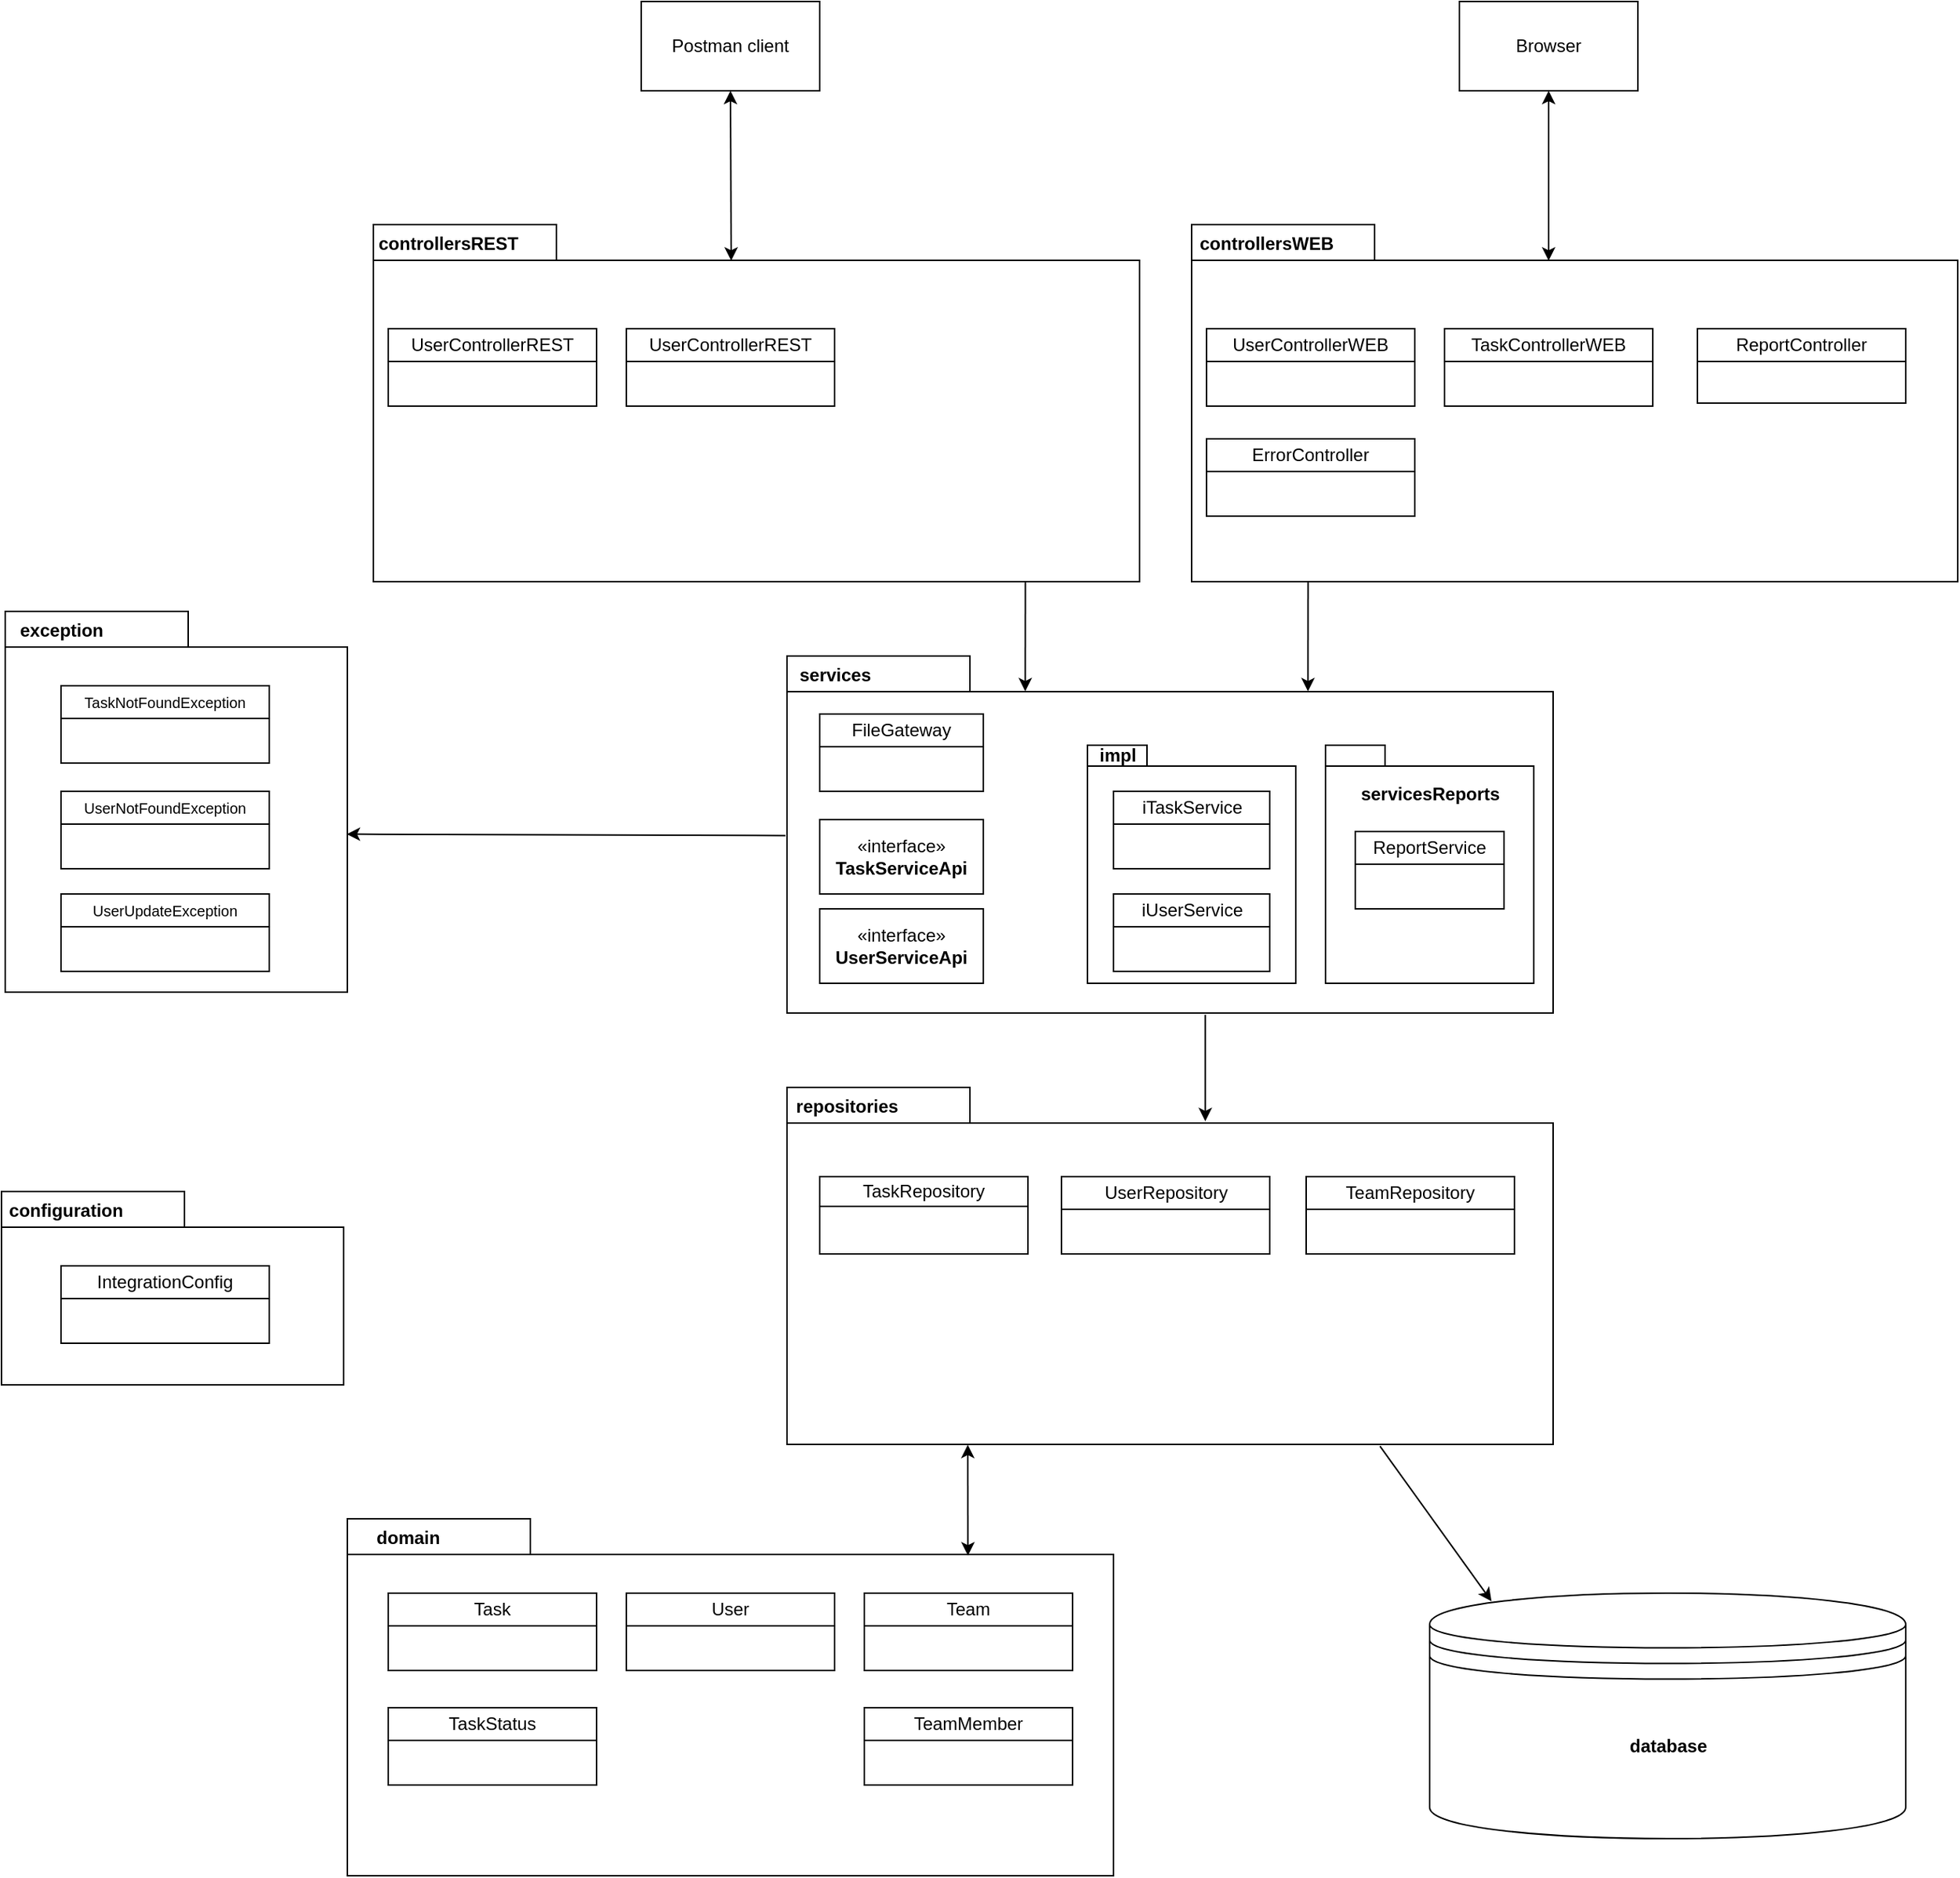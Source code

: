 <mxfile version="23.1.5" type="device">
  <diagram name="Page-1" id="b5b7bab2-c9e2-2cf4-8b2a-24fd1a2a6d21">
    <mxGraphModel dx="1863" dy="606" grid="1" gridSize="10" guides="1" tooltips="1" connect="1" arrows="1" fold="1" page="1" pageScale="1" pageWidth="827" pageHeight="1169" background="none" math="0" shadow="0">
      <root>
        <mxCell id="0" />
        <mxCell id="1" parent="0" />
        <mxCell id="r8nwBpBsQ_iBFKIkCzxn-3" value="" style="shape=folder;fontStyle=1;spacingTop=10;tabWidth=123;tabHeight=24;tabPosition=left;html=1;rounded=0;shadow=0;comic=0;labelBackgroundColor=none;strokeColor=#000000;strokeWidth=1;fillColor=#ffffff;fontFamily=Verdana;fontSize=10;fontColor=#000000;align=center;" vertex="1" parent="1">
          <mxGeometry x="750" y="230" width="515" height="240" as="geometry" />
        </mxCell>
        <mxCell id="r8nwBpBsQ_iBFKIkCzxn-4" value="" style="shape=folder;fontStyle=1;spacingTop=10;tabWidth=123;tabHeight=24;tabPosition=left;html=1;rounded=0;shadow=0;comic=0;labelBackgroundColor=none;strokeColor=#000000;strokeWidth=1;fillColor=#ffffff;fontFamily=Verdana;fontSize=10;fontColor=#000000;align=center;" vertex="1" parent="1">
          <mxGeometry x="200" y="230" width="515" height="240" as="geometry" />
        </mxCell>
        <mxCell id="r8nwBpBsQ_iBFKIkCzxn-5" value="" style="shape=folder;fontStyle=1;spacingTop=10;tabWidth=123;tabHeight=24;tabPosition=left;html=1;rounded=0;shadow=0;comic=0;labelBackgroundColor=none;strokeColor=#000000;strokeWidth=1;fillColor=#ffffff;fontFamily=Verdana;fontSize=10;fontColor=#000000;align=center;" vertex="1" parent="1">
          <mxGeometry x="478" y="810" width="515" height="240" as="geometry" />
        </mxCell>
        <mxCell id="r8nwBpBsQ_iBFKIkCzxn-11" value="UserControllerREST" style="swimlane;fontStyle=0;childLayout=stackLayout;horizontal=1;startSize=22;fillColor=none;horizontalStack=0;resizeParent=1;resizeParentMax=0;resizeLast=0;collapsible=1;marginBottom=0;whiteSpace=wrap;html=1;" vertex="1" parent="1">
          <mxGeometry x="210" y="300" width="140" height="52" as="geometry" />
        </mxCell>
        <mxCell id="r8nwBpBsQ_iBFKIkCzxn-15" value="" style="shape=folder;fontStyle=1;spacingTop=10;tabWidth=123;tabHeight=24;tabPosition=left;html=1;rounded=0;shadow=0;comic=0;labelBackgroundColor=none;strokeColor=#000000;strokeWidth=1;fillColor=#ffffff;fontFamily=Verdana;fontSize=10;fontColor=#000000;align=center;" vertex="1" parent="1">
          <mxGeometry x="478" y="520" width="515" height="240" as="geometry" />
        </mxCell>
        <mxCell id="r8nwBpBsQ_iBFKIkCzxn-17" value="UserControllerREST" style="swimlane;fontStyle=0;childLayout=stackLayout;horizontal=1;startSize=22;fillColor=none;horizontalStack=0;resizeParent=1;resizeParentMax=0;resizeLast=0;collapsible=1;marginBottom=0;whiteSpace=wrap;html=1;" vertex="1" parent="1">
          <mxGeometry x="370" y="300" width="140" height="52" as="geometry" />
        </mxCell>
        <mxCell id="r8nwBpBsQ_iBFKIkCzxn-18" value="UserControllerWEB" style="swimlane;fontStyle=0;childLayout=stackLayout;horizontal=1;startSize=22;fillColor=none;horizontalStack=0;resizeParent=1;resizeParentMax=0;resizeLast=0;collapsible=1;marginBottom=0;whiteSpace=wrap;html=1;" vertex="1" parent="1">
          <mxGeometry x="760" y="300" width="140" height="52" as="geometry" />
        </mxCell>
        <mxCell id="r8nwBpBsQ_iBFKIkCzxn-19" value="TaskControllerWEB" style="swimlane;fontStyle=0;childLayout=stackLayout;horizontal=1;startSize=22;fillColor=none;horizontalStack=0;resizeParent=1;resizeParentMax=0;resizeLast=0;collapsible=1;marginBottom=0;whiteSpace=wrap;html=1;" vertex="1" parent="1">
          <mxGeometry x="920" y="300" width="140" height="52" as="geometry" />
        </mxCell>
        <mxCell id="r8nwBpBsQ_iBFKIkCzxn-21" value="ReportController" style="swimlane;fontStyle=0;childLayout=stackLayout;horizontal=1;startSize=22;fillColor=none;horizontalStack=0;resizeParent=1;resizeParentMax=0;resizeLast=0;collapsible=1;marginBottom=0;whiteSpace=wrap;html=1;" vertex="1" parent="1">
          <mxGeometry x="1090" y="300" width="140" height="50" as="geometry" />
        </mxCell>
        <mxCell id="r8nwBpBsQ_iBFKIkCzxn-22" value="ErrorController" style="swimlane;fontStyle=0;childLayout=stackLayout;horizontal=1;startSize=22;fillColor=none;horizontalStack=0;resizeParent=1;resizeParentMax=0;resizeLast=0;collapsible=1;marginBottom=0;whiteSpace=wrap;html=1;" vertex="1" parent="1">
          <mxGeometry x="760" y="374" width="140" height="52" as="geometry" />
        </mxCell>
        <mxCell id="r8nwBpBsQ_iBFKIkCzxn-23" value="services" style="text;align=center;fontStyle=1;verticalAlign=middle;spacingLeft=3;spacingRight=3;strokeColor=none;rotatable=0;points=[[0,0.5],[1,0.5]];portConstraint=eastwest;html=1;" vertex="1" parent="1">
          <mxGeometry x="470" y="520" width="80" height="26" as="geometry" />
        </mxCell>
        <mxCell id="r8nwBpBsQ_iBFKIkCzxn-24" value="controllersREST" style="text;align=center;fontStyle=1;verticalAlign=middle;spacingLeft=3;spacingRight=3;strokeColor=none;rotatable=0;points=[[0,0.5],[1,0.5]];portConstraint=eastwest;html=1;" vertex="1" parent="1">
          <mxGeometry x="210" y="230" width="80" height="26" as="geometry" />
        </mxCell>
        <mxCell id="r8nwBpBsQ_iBFKIkCzxn-25" value="controllersWEB" style="text;align=center;fontStyle=1;verticalAlign=middle;spacingLeft=3;spacingRight=3;strokeColor=none;rotatable=0;points=[[0,0.5],[1,0.5]];portConstraint=eastwest;html=1;" vertex="1" parent="1">
          <mxGeometry x="760" y="230" width="80" height="26" as="geometry" />
        </mxCell>
        <mxCell id="r8nwBpBsQ_iBFKIkCzxn-26" value="repositories" style="text;align=center;fontStyle=1;verticalAlign=middle;spacingLeft=3;spacingRight=3;strokeColor=none;rotatable=0;points=[[0,0.5],[1,0.5]];portConstraint=eastwest;html=1;" vertex="1" parent="1">
          <mxGeometry x="478" y="810" width="80" height="26" as="geometry" />
        </mxCell>
        <mxCell id="r8nwBpBsQ_iBFKIkCzxn-27" value="" style="shape=folder;fontStyle=1;spacingTop=10;tabWidth=40;tabHeight=14;tabPosition=left;html=1;whiteSpace=wrap;" vertex="1" parent="1">
          <mxGeometry x="680" y="580" width="140" height="160" as="geometry" />
        </mxCell>
        <mxCell id="r8nwBpBsQ_iBFKIkCzxn-29" value="" style="shape=folder;fontStyle=1;spacingTop=10;tabWidth=40;tabHeight=14;tabPosition=left;html=1;whiteSpace=wrap;" vertex="1" parent="1">
          <mxGeometry x="840" y="580" width="140" height="160" as="geometry" />
        </mxCell>
        <mxCell id="r8nwBpBsQ_iBFKIkCzxn-30" value="iTaskService" style="swimlane;fontStyle=0;childLayout=stackLayout;horizontal=1;startSize=22;fillColor=none;horizontalStack=0;resizeParent=1;resizeParentMax=0;resizeLast=0;collapsible=1;marginBottom=0;whiteSpace=wrap;html=1;" vertex="1" parent="1">
          <mxGeometry x="697.5" y="611" width="105" height="52" as="geometry" />
        </mxCell>
        <mxCell id="r8nwBpBsQ_iBFKIkCzxn-31" value="iUserService" style="swimlane;fontStyle=0;childLayout=stackLayout;horizontal=1;startSize=22;fillColor=none;horizontalStack=0;resizeParent=1;resizeParentMax=0;resizeLast=0;collapsible=1;marginBottom=0;whiteSpace=wrap;html=1;" vertex="1" parent="1">
          <mxGeometry x="697.5" y="680" width="105" height="52" as="geometry" />
        </mxCell>
        <mxCell id="r8nwBpBsQ_iBFKIkCzxn-32" value="ReportService" style="swimlane;fontStyle=0;childLayout=stackLayout;horizontal=1;startSize=22;fillColor=none;horizontalStack=0;resizeParent=1;resizeParentMax=0;resizeLast=0;collapsible=1;marginBottom=0;whiteSpace=wrap;html=1;" vertex="1" parent="1">
          <mxGeometry x="860" y="638" width="100" height="52" as="geometry" />
        </mxCell>
        <mxCell id="r8nwBpBsQ_iBFKIkCzxn-33" value="FileGateway" style="swimlane;fontStyle=0;childLayout=stackLayout;horizontal=1;startSize=22;fillColor=none;horizontalStack=0;resizeParent=1;resizeParentMax=0;resizeLast=0;collapsible=1;marginBottom=0;whiteSpace=wrap;html=1;" vertex="1" parent="1">
          <mxGeometry x="500" y="559" width="110" height="52" as="geometry" />
        </mxCell>
        <mxCell id="r8nwBpBsQ_iBFKIkCzxn-34" value="«interface»&lt;br&gt;&lt;b&gt;TaskServiceApi&lt;/b&gt;" style="html=1;whiteSpace=wrap;" vertex="1" parent="1">
          <mxGeometry x="500" y="630" width="110" height="50" as="geometry" />
        </mxCell>
        <mxCell id="r8nwBpBsQ_iBFKIkCzxn-35" value="«interface»&lt;br&gt;&lt;b&gt;UserServiceApi&lt;/b&gt;" style="html=1;whiteSpace=wrap;" vertex="1" parent="1">
          <mxGeometry x="500" y="690" width="110" height="50" as="geometry" />
        </mxCell>
        <mxCell id="r8nwBpBsQ_iBFKIkCzxn-36" value="impl" style="text;align=center;fontStyle=1;verticalAlign=middle;spacingLeft=3;spacingRight=3;strokeColor=none;rotatable=0;points=[[0,0.5],[1,0.5]];portConstraint=eastwest;html=1;" vertex="1" parent="1">
          <mxGeometry x="660" y="574" width="80" height="26" as="geometry" />
        </mxCell>
        <mxCell id="r8nwBpBsQ_iBFKIkCzxn-38" value="servicesReports" style="text;align=center;fontStyle=1;verticalAlign=middle;spacingLeft=3;spacingRight=3;strokeColor=none;rotatable=0;points=[[0,0.5],[1,0.5]];portConstraint=eastwest;html=1;" vertex="1" parent="1">
          <mxGeometry x="870" y="600" width="80" height="26" as="geometry" />
        </mxCell>
        <mxCell id="r8nwBpBsQ_iBFKIkCzxn-41" value="UserRepository" style="swimlane;fontStyle=0;childLayout=stackLayout;horizontal=1;startSize=22;fillColor=none;horizontalStack=0;resizeParent=1;resizeParentMax=0;resizeLast=0;collapsible=1;marginBottom=0;whiteSpace=wrap;html=1;" vertex="1" parent="1">
          <mxGeometry x="662.5" y="870" width="140" height="52" as="geometry" />
        </mxCell>
        <mxCell id="r8nwBpBsQ_iBFKIkCzxn-42" value="TeamRepository" style="swimlane;fontStyle=0;childLayout=stackLayout;horizontal=1;startSize=22;fillColor=none;horizontalStack=0;resizeParent=1;resizeParentMax=0;resizeLast=0;collapsible=1;marginBottom=0;whiteSpace=wrap;html=1;" vertex="1" parent="1">
          <mxGeometry x="827" y="870" width="140" height="52" as="geometry" />
        </mxCell>
        <mxCell id="r8nwBpBsQ_iBFKIkCzxn-43" value="TaskRepository" style="swimlane;fontStyle=0;childLayout=stackLayout;horizontal=1;startSize=20;fillColor=none;horizontalStack=0;resizeParent=1;resizeParentMax=0;resizeLast=0;collapsible=1;marginBottom=0;whiteSpace=wrap;html=1;" vertex="1" parent="1">
          <mxGeometry x="500" y="870" width="140" height="52" as="geometry" />
        </mxCell>
        <mxCell id="r8nwBpBsQ_iBFKIkCzxn-44" value="" style="shape=folder;fontStyle=1;spacingTop=10;tabWidth=123;tabHeight=24;tabPosition=left;html=1;rounded=0;shadow=0;comic=0;labelBackgroundColor=none;strokeColor=#000000;strokeWidth=1;fillColor=#ffffff;fontFamily=Verdana;fontSize=10;fontColor=#000000;align=center;" vertex="1" parent="1">
          <mxGeometry x="182.5" y="1100" width="515" height="240" as="geometry" />
        </mxCell>
        <mxCell id="r8nwBpBsQ_iBFKIkCzxn-45" value="" style="shape=datastore;whiteSpace=wrap;html=1;" vertex="1" parent="1">
          <mxGeometry x="910" y="1150" width="320" height="165" as="geometry" />
        </mxCell>
        <mxCell id="r8nwBpBsQ_iBFKIkCzxn-46" value="domain" style="text;align=center;fontStyle=1;verticalAlign=middle;spacingLeft=3;spacingRight=3;strokeColor=none;rotatable=0;points=[[0,0.5],[1,0.5]];portConstraint=eastwest;html=1;" vertex="1" parent="1">
          <mxGeometry x="182.5" y="1100" width="80" height="26" as="geometry" />
        </mxCell>
        <mxCell id="r8nwBpBsQ_iBFKIkCzxn-48" value="database" style="text;align=center;fontStyle=1;verticalAlign=middle;spacingLeft=3;spacingRight=3;strokeColor=none;rotatable=0;points=[[0,0.5],[1,0.5]];portConstraint=eastwest;html=1;" vertex="1" parent="1">
          <mxGeometry x="1030" y="1240" width="80" height="26" as="geometry" />
        </mxCell>
        <mxCell id="r8nwBpBsQ_iBFKIkCzxn-49" value="User" style="swimlane;fontStyle=0;childLayout=stackLayout;horizontal=1;startSize=22;fillColor=none;horizontalStack=0;resizeParent=1;resizeParentMax=0;resizeLast=0;collapsible=1;marginBottom=0;whiteSpace=wrap;html=1;" vertex="1" parent="1">
          <mxGeometry x="370" y="1150" width="140" height="52" as="geometry" />
        </mxCell>
        <mxCell id="r8nwBpBsQ_iBFKIkCzxn-50" value="Team" style="swimlane;fontStyle=0;childLayout=stackLayout;horizontal=1;startSize=22;fillColor=none;horizontalStack=0;resizeParent=1;resizeParentMax=0;resizeLast=0;collapsible=1;marginBottom=0;whiteSpace=wrap;html=1;" vertex="1" parent="1">
          <mxGeometry x="530" y="1150" width="140" height="52" as="geometry" />
        </mxCell>
        <mxCell id="r8nwBpBsQ_iBFKIkCzxn-51" value="Task" style="swimlane;fontStyle=0;childLayout=stackLayout;horizontal=1;startSize=22;fillColor=none;horizontalStack=0;resizeParent=1;resizeParentMax=0;resizeLast=0;collapsible=1;marginBottom=0;whiteSpace=wrap;html=1;" vertex="1" parent="1">
          <mxGeometry x="210" y="1150" width="140" height="52" as="geometry" />
        </mxCell>
        <mxCell id="r8nwBpBsQ_iBFKIkCzxn-53" value="TaskStatus" style="swimlane;fontStyle=0;childLayout=stackLayout;horizontal=1;startSize=22;fillColor=none;horizontalStack=0;resizeParent=1;resizeParentMax=0;resizeLast=0;collapsible=1;marginBottom=0;whiteSpace=wrap;html=1;" vertex="1" parent="1">
          <mxGeometry x="210" y="1227" width="140" height="52" as="geometry" />
        </mxCell>
        <mxCell id="r8nwBpBsQ_iBFKIkCzxn-54" value="TeamMember" style="swimlane;fontStyle=0;childLayout=stackLayout;horizontal=1;startSize=22;fillColor=none;horizontalStack=0;resizeParent=1;resizeParentMax=0;resizeLast=0;collapsible=1;marginBottom=0;whiteSpace=wrap;html=1;" vertex="1" parent="1">
          <mxGeometry x="530" y="1227" width="140" height="52" as="geometry" />
        </mxCell>
        <mxCell id="r8nwBpBsQ_iBFKIkCzxn-57" value="" style="shape=folder;fontStyle=1;spacingTop=10;tabWidth=123;tabHeight=24;tabPosition=left;html=1;rounded=0;shadow=0;comic=0;labelBackgroundColor=none;strokeColor=#000000;strokeWidth=1;fillColor=#ffffff;fontFamily=Verdana;fontSize=10;fontColor=#000000;align=center;" vertex="1" parent="1">
          <mxGeometry x="-47.5" y="490" width="230" height="256" as="geometry" />
        </mxCell>
        <mxCell id="r8nwBpBsQ_iBFKIkCzxn-58" value="&lt;font style=&quot;font-size: 10px;&quot;&gt;TaskNotFoundException&lt;/font&gt;" style="swimlane;fontStyle=0;childLayout=stackLayout;horizontal=1;startSize=22;fillColor=none;horizontalStack=0;resizeParent=1;resizeParentMax=0;resizeLast=0;collapsible=1;marginBottom=0;whiteSpace=wrap;html=1;" vertex="1" parent="1">
          <mxGeometry x="-10" y="540" width="140" height="52" as="geometry" />
        </mxCell>
        <mxCell id="r8nwBpBsQ_iBFKIkCzxn-59" value="&lt;font style=&quot;font-size: 10px;&quot;&gt;UserUpdateException&lt;/font&gt;" style="swimlane;fontStyle=0;childLayout=stackLayout;horizontal=1;startSize=22;fillColor=none;horizontalStack=0;resizeParent=1;resizeParentMax=0;resizeLast=0;collapsible=1;marginBottom=0;whiteSpace=wrap;html=1;" vertex="1" parent="1">
          <mxGeometry x="-10" y="680" width="140" height="52" as="geometry" />
        </mxCell>
        <mxCell id="r8nwBpBsQ_iBFKIkCzxn-62" value="&lt;font style=&quot;font-size: 10px;&quot;&gt;UserNotFoundException&lt;/font&gt;" style="swimlane;fontStyle=0;childLayout=stackLayout;horizontal=1;startSize=22;fillColor=none;horizontalStack=0;resizeParent=1;resizeParentMax=0;resizeLast=0;collapsible=1;marginBottom=0;whiteSpace=wrap;html=1;" vertex="1" parent="1">
          <mxGeometry x="-10" y="611" width="140" height="52" as="geometry" />
        </mxCell>
        <mxCell id="r8nwBpBsQ_iBFKIkCzxn-63" value="exception" style="text;align=center;fontStyle=1;verticalAlign=middle;spacingLeft=3;spacingRight=3;strokeColor=none;rotatable=0;points=[[0,0.5],[1,0.5]];portConstraint=eastwest;html=1;" vertex="1" parent="1">
          <mxGeometry x="-50" y="490" width="80" height="26" as="geometry" />
        </mxCell>
        <mxCell id="r8nwBpBsQ_iBFKIkCzxn-69" value="" style="shape=folder;fontStyle=1;spacingTop=10;tabWidth=123;tabHeight=24;tabPosition=left;html=1;rounded=0;shadow=0;comic=0;labelBackgroundColor=none;strokeColor=#000000;strokeWidth=1;fillColor=#ffffff;fontFamily=Verdana;fontSize=10;fontColor=#000000;align=center;" vertex="1" parent="1">
          <mxGeometry x="-50" y="880" width="230" height="130" as="geometry" />
        </mxCell>
        <mxCell id="r8nwBpBsQ_iBFKIkCzxn-70" value="configuration" style="text;align=center;fontStyle=1;verticalAlign=middle;spacingLeft=3;spacingRight=3;strokeColor=none;rotatable=0;points=[[0,0.5],[1,0.5]];portConstraint=eastwest;html=1;" vertex="1" parent="1">
          <mxGeometry x="-47.5" y="880" width="80" height="26" as="geometry" />
        </mxCell>
        <mxCell id="r8nwBpBsQ_iBFKIkCzxn-71" value="&lt;font style=&quot;font-size: 12px;&quot;&gt;IntegrationConfig&lt;/font&gt;" style="swimlane;fontStyle=0;childLayout=stackLayout;horizontal=1;startSize=22;fillColor=none;horizontalStack=0;resizeParent=1;resizeParentMax=0;resizeLast=0;collapsible=1;marginBottom=0;whiteSpace=wrap;html=1;" vertex="1" parent="1">
          <mxGeometry x="-10" y="930" width="140" height="52" as="geometry" />
        </mxCell>
        <mxCell id="r8nwBpBsQ_iBFKIkCzxn-77" value="" style="endArrow=classic;html=1;rounded=0;exitX=0.851;exitY=1.002;exitDx=0;exitDy=0;exitPerimeter=0;entryX=0.311;entryY=0.099;entryDx=0;entryDy=0;entryPerimeter=0;" edge="1" parent="1" source="r8nwBpBsQ_iBFKIkCzxn-4" target="r8nwBpBsQ_iBFKIkCzxn-15">
          <mxGeometry width="50" height="50" relative="1" as="geometry">
            <mxPoint x="620" y="500" as="sourcePoint" />
            <mxPoint x="600" y="490" as="targetPoint" />
          </mxGeometry>
        </mxCell>
        <mxCell id="r8nwBpBsQ_iBFKIkCzxn-79" value="" style="endArrow=classic;html=1;rounded=0;entryX=0.68;entryY=0.099;entryDx=0;entryDy=0;entryPerimeter=0;exitX=0.152;exitY=0.999;exitDx=0;exitDy=0;exitPerimeter=0;" edge="1" parent="1" source="r8nwBpBsQ_iBFKIkCzxn-3" target="r8nwBpBsQ_iBFKIkCzxn-15">
          <mxGeometry width="50" height="50" relative="1" as="geometry">
            <mxPoint x="828" y="480" as="sourcePoint" />
            <mxPoint x="828.75" y="541" as="targetPoint" />
          </mxGeometry>
        </mxCell>
        <mxCell id="r8nwBpBsQ_iBFKIkCzxn-83" value="" style="endArrow=classic;html=1;rounded=0;entryX=0.546;entryY=0.095;entryDx=0;entryDy=0;entryPerimeter=0;exitX=0.546;exitY=1.005;exitDx=0;exitDy=0;exitPerimeter=0;" edge="1" parent="1" source="r8nwBpBsQ_iBFKIkCzxn-15" target="r8nwBpBsQ_iBFKIkCzxn-5">
          <mxGeometry width="50" height="50" relative="1" as="geometry">
            <mxPoint x="750" y="770" as="sourcePoint" />
            <mxPoint x="759.31" y="834" as="targetPoint" />
          </mxGeometry>
        </mxCell>
        <mxCell id="r8nwBpBsQ_iBFKIkCzxn-86" value="" style="endArrow=classic;html=1;rounded=0;entryX=0.13;entryY=0.033;entryDx=0;entryDy=0;entryPerimeter=0;exitX=0.774;exitY=1.005;exitDx=0;exitDy=0;exitPerimeter=0;" edge="1" parent="1" source="r8nwBpBsQ_iBFKIkCzxn-5" target="r8nwBpBsQ_iBFKIkCzxn-45">
          <mxGeometry width="50" height="50" relative="1" as="geometry">
            <mxPoint x="840" y="1090" as="sourcePoint" />
            <mxPoint x="890" y="1040" as="targetPoint" />
          </mxGeometry>
        </mxCell>
        <mxCell id="r8nwBpBsQ_iBFKIkCzxn-87" value="" style="endArrow=classic;html=1;rounded=0;exitX=-0.002;exitY=0.503;exitDx=0;exitDy=0;exitPerimeter=0;entryX=0.998;entryY=0.585;entryDx=0;entryDy=0;entryPerimeter=0;" edge="1" parent="1" source="r8nwBpBsQ_iBFKIkCzxn-15" target="r8nwBpBsQ_iBFKIkCzxn-57">
          <mxGeometry width="50" height="50" relative="1" as="geometry">
            <mxPoint x="430" y="660" as="sourcePoint" />
            <mxPoint x="190" y="640" as="targetPoint" />
          </mxGeometry>
        </mxCell>
        <mxCell id="r8nwBpBsQ_iBFKIkCzxn-89" value="Postman client" style="rounded=0;whiteSpace=wrap;html=1;" vertex="1" parent="1">
          <mxGeometry x="380" y="80" width="120" height="60" as="geometry" />
        </mxCell>
        <mxCell id="r8nwBpBsQ_iBFKIkCzxn-91" value="" style="endArrow=classic;startArrow=classic;html=1;rounded=0;entryX=0.5;entryY=1;entryDx=0;entryDy=0;exitX=0.467;exitY=0.101;exitDx=0;exitDy=0;exitPerimeter=0;" edge="1" parent="1" source="r8nwBpBsQ_iBFKIkCzxn-4" target="r8nwBpBsQ_iBFKIkCzxn-89">
          <mxGeometry width="50" height="50" relative="1" as="geometry">
            <mxPoint x="400" y="230" as="sourcePoint" />
            <mxPoint x="450" y="180" as="targetPoint" />
          </mxGeometry>
        </mxCell>
        <mxCell id="r8nwBpBsQ_iBFKIkCzxn-93" value="Browser" style="rounded=0;whiteSpace=wrap;html=1;" vertex="1" parent="1">
          <mxGeometry x="930" y="80" width="120" height="60" as="geometry" />
        </mxCell>
        <mxCell id="r8nwBpBsQ_iBFKIkCzxn-94" value="" style="endArrow=classic;startArrow=classic;html=1;rounded=0;exitX=0.466;exitY=0.101;exitDx=0;exitDy=0;exitPerimeter=0;entryX=0.5;entryY=1;entryDx=0;entryDy=0;" edge="1" parent="1" source="r8nwBpBsQ_iBFKIkCzxn-3" target="r8nwBpBsQ_iBFKIkCzxn-93">
          <mxGeometry width="50" height="50" relative="1" as="geometry">
            <mxPoint x="992.57" y="254" as="sourcePoint" />
            <mxPoint x="992" y="150" as="targetPoint" />
          </mxGeometry>
        </mxCell>
        <mxCell id="r8nwBpBsQ_iBFKIkCzxn-95" value="" style="endArrow=classic;startArrow=classic;html=1;rounded=0;exitX=0.236;exitY=1.001;exitDx=0;exitDy=0;exitPerimeter=0;entryX=0.81;entryY=0.103;entryDx=0;entryDy=0;entryPerimeter=0;" edge="1" parent="1" source="r8nwBpBsQ_iBFKIkCzxn-5" target="r8nwBpBsQ_iBFKIkCzxn-44">
          <mxGeometry width="50" height="50" relative="1" as="geometry">
            <mxPoint x="710" y="1030" as="sourcePoint" />
            <mxPoint x="600" y="1121" as="targetPoint" />
          </mxGeometry>
        </mxCell>
      </root>
    </mxGraphModel>
  </diagram>
</mxfile>
